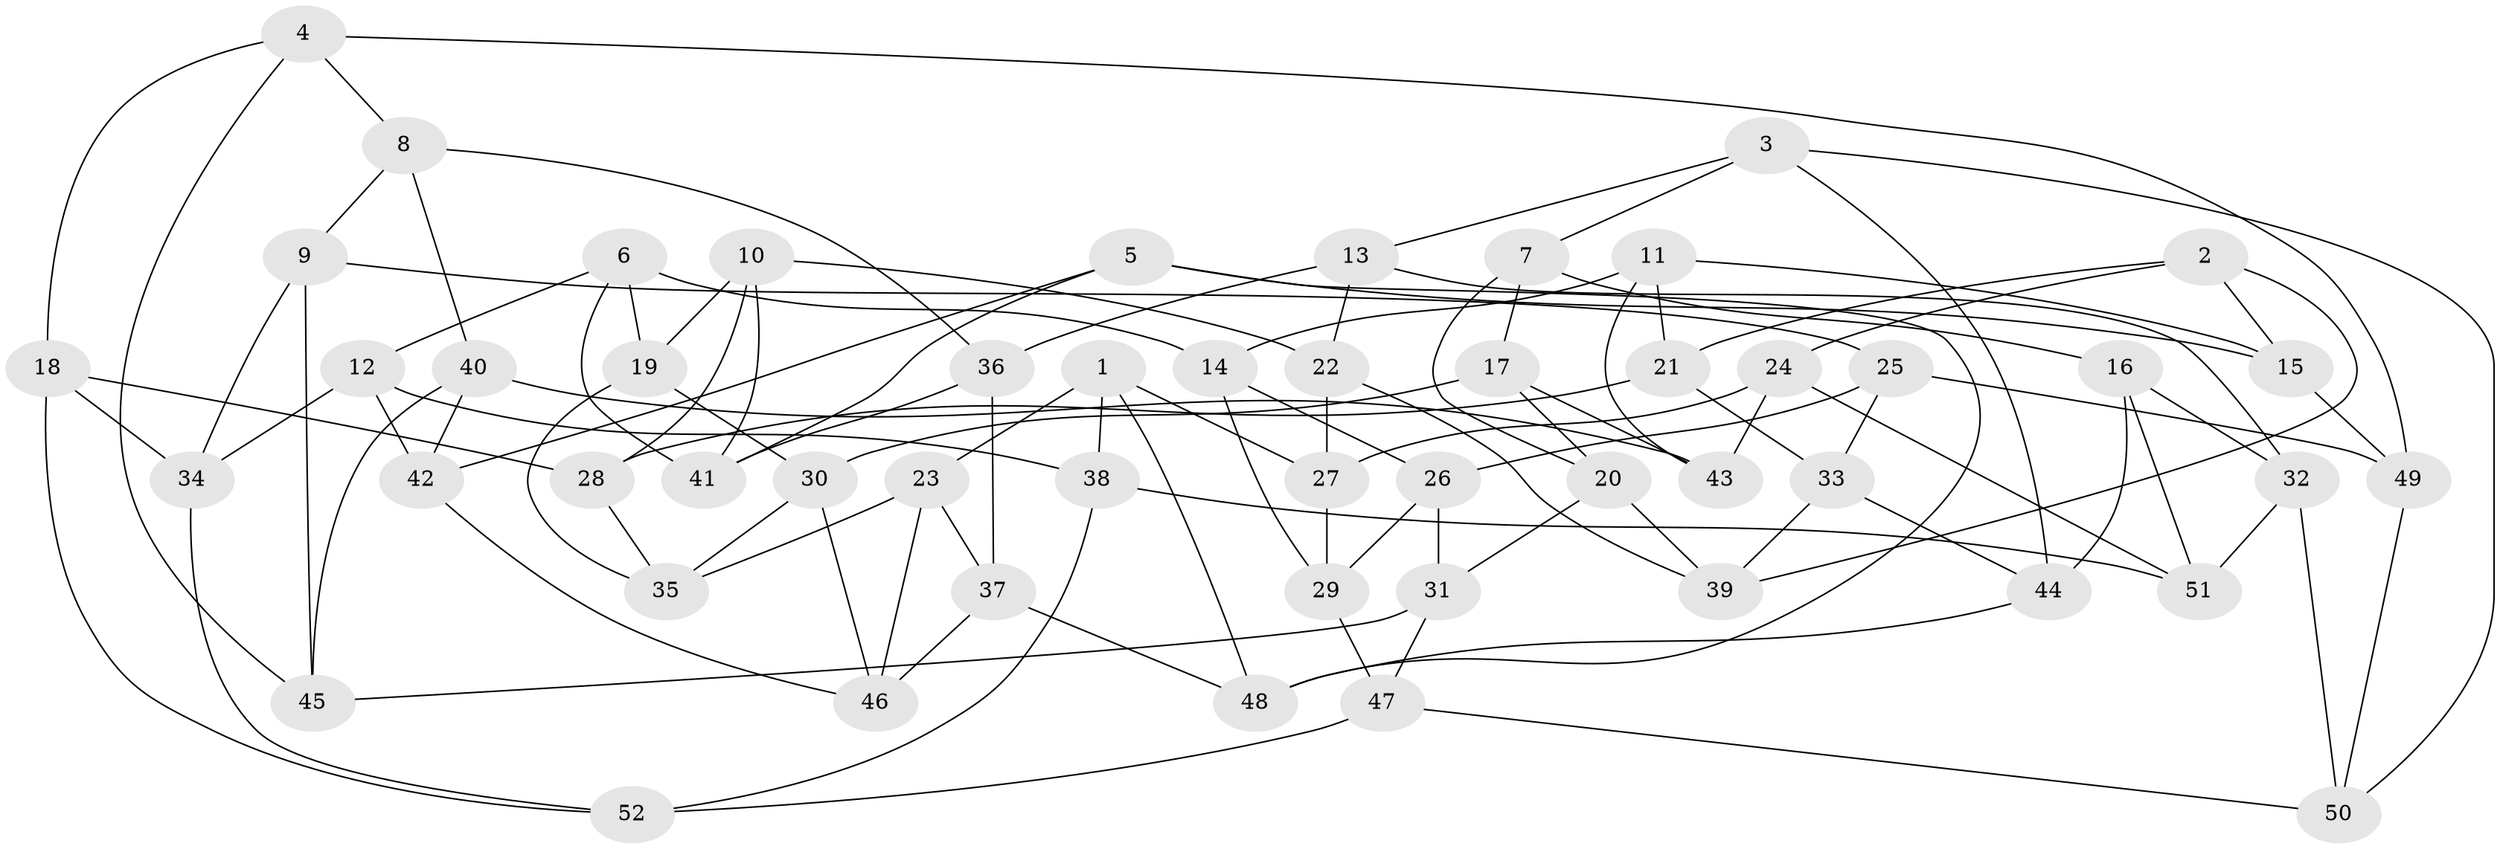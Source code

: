 // Generated by graph-tools (version 1.1) at 2025/37/03/09/25 02:37:51]
// undirected, 52 vertices, 104 edges
graph export_dot {
graph [start="1"]
  node [color=gray90,style=filled];
  1;
  2;
  3;
  4;
  5;
  6;
  7;
  8;
  9;
  10;
  11;
  12;
  13;
  14;
  15;
  16;
  17;
  18;
  19;
  20;
  21;
  22;
  23;
  24;
  25;
  26;
  27;
  28;
  29;
  30;
  31;
  32;
  33;
  34;
  35;
  36;
  37;
  38;
  39;
  40;
  41;
  42;
  43;
  44;
  45;
  46;
  47;
  48;
  49;
  50;
  51;
  52;
  1 -- 48;
  1 -- 23;
  1 -- 27;
  1 -- 38;
  2 -- 15;
  2 -- 24;
  2 -- 39;
  2 -- 21;
  3 -- 50;
  3 -- 7;
  3 -- 44;
  3 -- 13;
  4 -- 8;
  4 -- 18;
  4 -- 49;
  4 -- 45;
  5 -- 42;
  5 -- 48;
  5 -- 15;
  5 -- 41;
  6 -- 19;
  6 -- 14;
  6 -- 41;
  6 -- 12;
  7 -- 17;
  7 -- 20;
  7 -- 16;
  8 -- 9;
  8 -- 36;
  8 -- 40;
  9 -- 25;
  9 -- 45;
  9 -- 34;
  10 -- 41;
  10 -- 22;
  10 -- 28;
  10 -- 19;
  11 -- 21;
  11 -- 14;
  11 -- 43;
  11 -- 15;
  12 -- 34;
  12 -- 42;
  12 -- 38;
  13 -- 32;
  13 -- 22;
  13 -- 36;
  14 -- 26;
  14 -- 29;
  15 -- 49;
  16 -- 44;
  16 -- 51;
  16 -- 32;
  17 -- 43;
  17 -- 20;
  17 -- 30;
  18 -- 52;
  18 -- 34;
  18 -- 28;
  19 -- 35;
  19 -- 30;
  20 -- 31;
  20 -- 39;
  21 -- 28;
  21 -- 33;
  22 -- 27;
  22 -- 39;
  23 -- 37;
  23 -- 46;
  23 -- 35;
  24 -- 27;
  24 -- 51;
  24 -- 43;
  25 -- 26;
  25 -- 33;
  25 -- 49;
  26 -- 29;
  26 -- 31;
  27 -- 29;
  28 -- 35;
  29 -- 47;
  30 -- 35;
  30 -- 46;
  31 -- 47;
  31 -- 45;
  32 -- 50;
  32 -- 51;
  33 -- 44;
  33 -- 39;
  34 -- 52;
  36 -- 41;
  36 -- 37;
  37 -- 48;
  37 -- 46;
  38 -- 52;
  38 -- 51;
  40 -- 42;
  40 -- 43;
  40 -- 45;
  42 -- 46;
  44 -- 48;
  47 -- 52;
  47 -- 50;
  49 -- 50;
}
